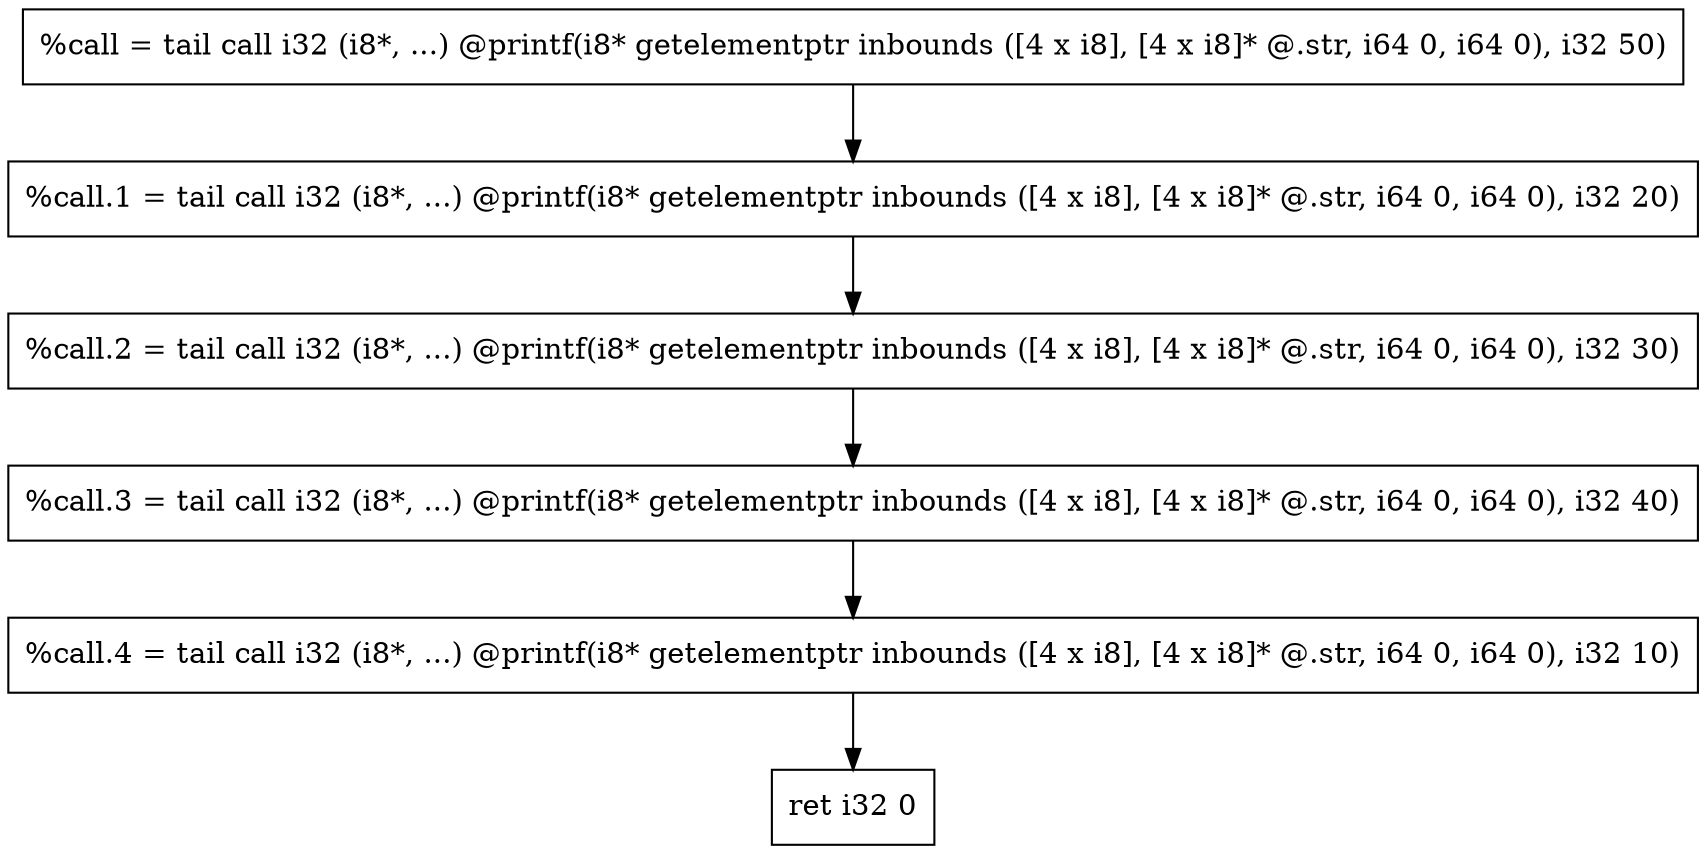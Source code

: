 digraph "CDFG for'main' function" {
	Node0x55d5f160d9b8[shape=record, label="  %call = tail call i32 (i8*, ...) @printf(i8* getelementptr inbounds ([4 x i8], [4 x i8]* @.str, i64 0, i64 0), i32 50)"]
	Node0x55d5f160db18[shape=record, label="  %call.1 = tail call i32 (i8*, ...) @printf(i8* getelementptr inbounds ([4 x i8], [4 x i8]* @.str, i64 0, i64 0), i32 20)"]
	Node0x55d5f160dc58[shape=record, label="  %call.2 = tail call i32 (i8*, ...) @printf(i8* getelementptr inbounds ([4 x i8], [4 x i8]* @.str, i64 0, i64 0), i32 30)"]
	Node0x55d5f160dd98[shape=record, label="  %call.3 = tail call i32 (i8*, ...) @printf(i8* getelementptr inbounds ([4 x i8], [4 x i8]* @.str, i64 0, i64 0), i32 40)"]
	Node0x55d5f160ded8[shape=record, label="  %call.4 = tail call i32 (i8*, ...) @printf(i8* getelementptr inbounds ([4 x i8], [4 x i8]* @.str, i64 0, i64 0), i32 10)"]
	Node0x55d5f16091d8[shape=record, label="  ret i32 0"]
	Node0x55d5f160d9b8 -> Node0x55d5f160db18
	Node0x55d5f160db18 -> Node0x55d5f160dc58
	Node0x55d5f160dc58 -> Node0x55d5f160dd98
	Node0x55d5f160dd98 -> Node0x55d5f160ded8
	Node0x55d5f160ded8 -> Node0x55d5f16091d8
edge [color=red]
}
